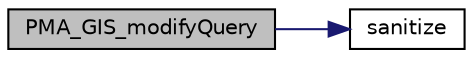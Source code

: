 digraph G
{
  edge [fontname="Helvetica",fontsize="10",labelfontname="Helvetica",labelfontsize="10"];
  node [fontname="Helvetica",fontsize="10",shape=record];
  rankdir="LR";
  Node1 [label="PMA_GIS_modifyQuery",height=0.2,width=0.4,color="black", fillcolor="grey75", style="filled" fontcolor="black"];
  Node1 -> Node2 [color="midnightblue",fontsize="10",style="solid",fontname="Helvetica"];
  Node2 [label="sanitize",height=0.2,width=0.4,color="black", fillcolor="white", style="filled",URL="$gis__visualization_8lib_8php.html#af0ef6ea554511b1b1c8cc0f66d5ea9e4"];
}
